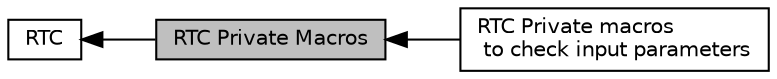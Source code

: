 digraph "RTC Private Macros"
{
  edge [fontname="Helvetica",fontsize="10",labelfontname="Helvetica",labelfontsize="10"];
  node [fontname="Helvetica",fontsize="10",shape=box];
  rankdir=LR;
  Node2 [label="RTC",height=0.2,width=0.4,color="black", fillcolor="white", style="filled",URL="$group___r_t_c.html",tooltip="RTC HAL module driver."];
  Node1 [label="RTC Private Macros",height=0.2,width=0.4,color="black", fillcolor="grey75", style="filled", fontcolor="black",tooltip=" "];
  Node3 [label="RTC Private macros\l to check input parameters",height=0.2,width=0.4,color="black", fillcolor="white", style="filled",URL="$group___r_t_c___i_s___r_t_c___definitions.html",tooltip=" "];
  Node2->Node1 [shape=plaintext, dir="back", style="solid"];
  Node1->Node3 [shape=plaintext, dir="back", style="solid"];
}

